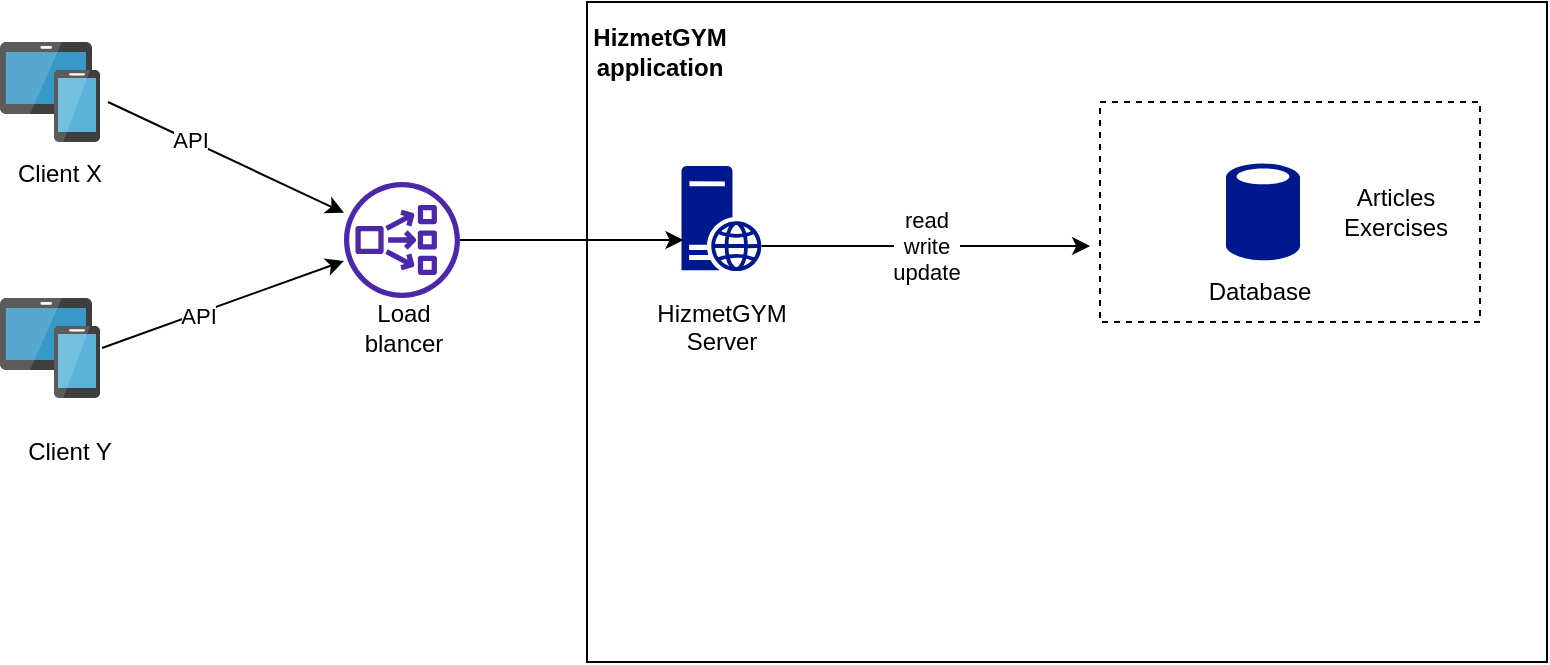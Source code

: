 <mxfile version="21.3.6">
  <diagram name="Sayfa -1" id="HwRm-BbcS9411lqsmyV-">
    <mxGraphModel dx="223" dy="-603" grid="1" gridSize="10" guides="1" tooltips="1" connect="1" arrows="1" fold="1" page="1" pageScale="1" pageWidth="827" pageHeight="1169" math="0" shadow="0">
      <root>
        <mxCell id="0" />
        <mxCell id="1" parent="0" />
        <mxCell id="9lApOjVzKTPjJR0Uh4h2-1" value="" style="image;sketch=0;aspect=fixed;html=1;points=[];align=center;fontSize=12;image=img/lib/mscae/Devices_Groups.svg;" parent="1" vertex="1">
          <mxGeometry x="1040" y="1670" width="50" height="50" as="geometry" />
        </mxCell>
        <mxCell id="9lApOjVzKTPjJR0Uh4h2-2" value="" style="image;sketch=0;aspect=fixed;html=1;points=[];align=center;fontSize=12;image=img/lib/mscae/Devices_Groups.svg;" parent="1" vertex="1">
          <mxGeometry x="1040" y="1798" width="50" height="50" as="geometry" />
        </mxCell>
        <mxCell id="9lApOjVzKTPjJR0Uh4h2-7" value="" style="rounded=0;whiteSpace=wrap;html=1;" parent="1" vertex="1">
          <mxGeometry x="1333.5" y="1650" width="480" height="330" as="geometry" />
        </mxCell>
        <mxCell id="9lApOjVzKTPjJR0Uh4h2-8" value="" style="sketch=0;aspect=fixed;pointerEvents=1;shadow=0;dashed=0;html=1;strokeColor=none;labelPosition=center;verticalLabelPosition=bottom;verticalAlign=top;align=center;fillColor=#00188D;shape=mxgraph.mscae.enterprise.web_server" parent="1" vertex="1">
          <mxGeometry x="1380.75" y="1732" width="40" height="52.64" as="geometry" />
        </mxCell>
        <mxCell id="9lApOjVzKTPjJR0Uh4h2-10" value="" style="sketch=0;aspect=fixed;pointerEvents=1;shadow=0;dashed=0;html=1;strokeColor=none;labelPosition=center;verticalLabelPosition=bottom;verticalAlign=top;align=center;fillColor=#00188D;shape=mxgraph.mscae.enterprise.database_generic" parent="1" vertex="1">
          <mxGeometry x="1653" y="1730" width="37" height="50" as="geometry" />
        </mxCell>
        <mxCell id="9lApOjVzKTPjJR0Uh4h2-11" value="Database" style="text;html=1;strokeColor=none;fillColor=none;align=center;verticalAlign=middle;whiteSpace=wrap;rounded=0;" parent="1" vertex="1">
          <mxGeometry x="1640" y="1780" width="60" height="30" as="geometry" />
        </mxCell>
        <mxCell id="9lApOjVzKTPjJR0Uh4h2-12" value="&lt;div&gt;Articles&lt;/div&gt;&lt;div&gt;Exercises&lt;br&gt;&lt;/div&gt;" style="text;html=1;strokeColor=none;fillColor=none;align=center;verticalAlign=middle;whiteSpace=wrap;rounded=0;" parent="1" vertex="1">
          <mxGeometry x="1700" y="1740" width="76" height="30" as="geometry" />
        </mxCell>
        <mxCell id="9lApOjVzKTPjJR0Uh4h2-13" value="" style="endArrow=classic;html=1;rounded=0;exitX=1.08;exitY=0.6;exitDx=0;exitDy=0;exitPerimeter=0;" parent="1" source="9lApOjVzKTPjJR0Uh4h2-1" target="9lApOjVzKTPjJR0Uh4h2-26" edge="1">
          <mxGeometry width="50" height="50" relative="1" as="geometry">
            <mxPoint x="920" y="1670" as="sourcePoint" />
            <mxPoint x="1264.053" y="1690" as="targetPoint" />
          </mxGeometry>
        </mxCell>
        <mxCell id="9lApOjVzKTPjJR0Uh4h2-14" value="API" style="edgeLabel;html=1;align=center;verticalAlign=middle;resizable=0;points=[];" parent="9lApOjVzKTPjJR0Uh4h2-13" connectable="0" vertex="1">
          <mxGeometry x="-0.224" y="-1" relative="1" as="geometry">
            <mxPoint x="-5" y="-4" as="offset" />
          </mxGeometry>
        </mxCell>
        <mxCell id="9lApOjVzKTPjJR0Uh4h2-15" value="" style="endArrow=classic;html=1;rounded=0;exitX=1.02;exitY=0.5;exitDx=0;exitDy=0;exitPerimeter=0;" parent="1" source="9lApOjVzKTPjJR0Uh4h2-2" target="9lApOjVzKTPjJR0Uh4h2-26" edge="1">
          <mxGeometry width="50" height="50" relative="1" as="geometry">
            <mxPoint x="900" y="1785" as="sourcePoint" />
            <mxPoint x="1315" y="1841" as="targetPoint" />
          </mxGeometry>
        </mxCell>
        <mxCell id="9lApOjVzKTPjJR0Uh4h2-16" value="API" style="edgeLabel;html=1;align=center;verticalAlign=middle;resizable=0;points=[];" parent="9lApOjVzKTPjJR0Uh4h2-15" connectable="0" vertex="1">
          <mxGeometry x="-0.224" y="-1" relative="1" as="geometry">
            <mxPoint as="offset" />
          </mxGeometry>
        </mxCell>
        <mxCell id="9lApOjVzKTPjJR0Uh4h2-21" value="&lt;div&gt;HizmetGYM&lt;/div&gt;&lt;div&gt;Server&lt;br&gt;&lt;/div&gt;&amp;nbsp;" style="text;html=1;strokeColor=none;fillColor=none;align=center;verticalAlign=middle;whiteSpace=wrap;rounded=0;" parent="1" vertex="1">
          <mxGeometry x="1365.75" y="1810" width="70" height="20" as="geometry" />
        </mxCell>
        <mxCell id="9lApOjVzKTPjJR0Uh4h2-26" value="" style="sketch=0;outlineConnect=0;fontColor=#232F3E;gradientColor=none;fillColor=#4D27AA;strokeColor=none;dashed=0;verticalLabelPosition=bottom;verticalAlign=top;align=center;html=1;fontSize=12;fontStyle=0;aspect=fixed;pointerEvents=1;shape=mxgraph.aws4.network_load_balancer;" parent="1" vertex="1">
          <mxGeometry x="1212" y="1740" width="58" height="58" as="geometry" />
        </mxCell>
        <mxCell id="9lApOjVzKTPjJR0Uh4h2-27" value="" style="endArrow=classic;html=1;rounded=0;entryX=0.025;entryY=0.703;entryDx=0;entryDy=0;entryPerimeter=0;" parent="1" source="9lApOjVzKTPjJR0Uh4h2-26" target="9lApOjVzKTPjJR0Uh4h2-8" edge="1">
          <mxGeometry width="50" height="50" relative="1" as="geometry">
            <mxPoint x="1330" y="1880" as="sourcePoint" />
            <mxPoint x="1344" y="1820" as="targetPoint" />
          </mxGeometry>
        </mxCell>
        <mxCell id="K91Jy7QAQvhjlmQZcGdJ-1" value="Client X" style="text;html=1;strokeColor=none;fillColor=none;align=center;verticalAlign=middle;whiteSpace=wrap;rounded=0;" vertex="1" parent="1">
          <mxGeometry x="1040" y="1720" width="60" height="32" as="geometry" />
        </mxCell>
        <mxCell id="K91Jy7QAQvhjlmQZcGdJ-2" value="Load blancer" style="text;html=1;strokeColor=none;fillColor=none;align=center;verticalAlign=middle;whiteSpace=wrap;rounded=0;" vertex="1" parent="1">
          <mxGeometry x="1212" y="1798" width="60" height="30" as="geometry" />
        </mxCell>
        <mxCell id="K91Jy7QAQvhjlmQZcGdJ-9" value="" style="rounded=0;whiteSpace=wrap;html=1;fillColor=none;dashed=1;" vertex="1" parent="1">
          <mxGeometry x="1590" y="1700" width="190" height="110" as="geometry" />
        </mxCell>
        <mxCell id="K91Jy7QAQvhjlmQZcGdJ-10" value="read&lt;br style=&quot;border-color: var(--border-color);&quot;&gt;write&lt;br style=&quot;border-color: var(--border-color);&quot;&gt;update" style="edgeStyle=orthogonalEdgeStyle;rounded=0;orthogonalLoop=1;jettySize=auto;html=1;exitX=1;exitY=0.76;exitDx=0;exitDy=0;exitPerimeter=0;entryX=-0.026;entryY=0.655;entryDx=0;entryDy=0;entryPerimeter=0;" edge="1" parent="1" source="9lApOjVzKTPjJR0Uh4h2-8" target="K91Jy7QAQvhjlmQZcGdJ-9">
          <mxGeometry relative="1" as="geometry">
            <mxPoint x="1481.5" y="1982.64" as="sourcePoint" />
            <mxPoint x="1141" y="1940" as="targetPoint" />
          </mxGeometry>
        </mxCell>
        <mxCell id="K91Jy7QAQvhjlmQZcGdJ-11" value="Client Y" style="text;html=1;strokeColor=none;fillColor=none;align=center;verticalAlign=middle;whiteSpace=wrap;rounded=0;" vertex="1" parent="1">
          <mxGeometry x="1045" y="1860" width="60" height="30" as="geometry" />
        </mxCell>
        <mxCell id="K91Jy7QAQvhjlmQZcGdJ-12" value="&lt;b&gt;HizmetGYM application&lt;br&gt;&lt;/b&gt;" style="text;html=1;strokeColor=none;fillColor=none;align=center;verticalAlign=middle;whiteSpace=wrap;rounded=0;" vertex="1" parent="1">
          <mxGeometry x="1340" y="1660" width="60" height="30" as="geometry" />
        </mxCell>
      </root>
    </mxGraphModel>
  </diagram>
</mxfile>
